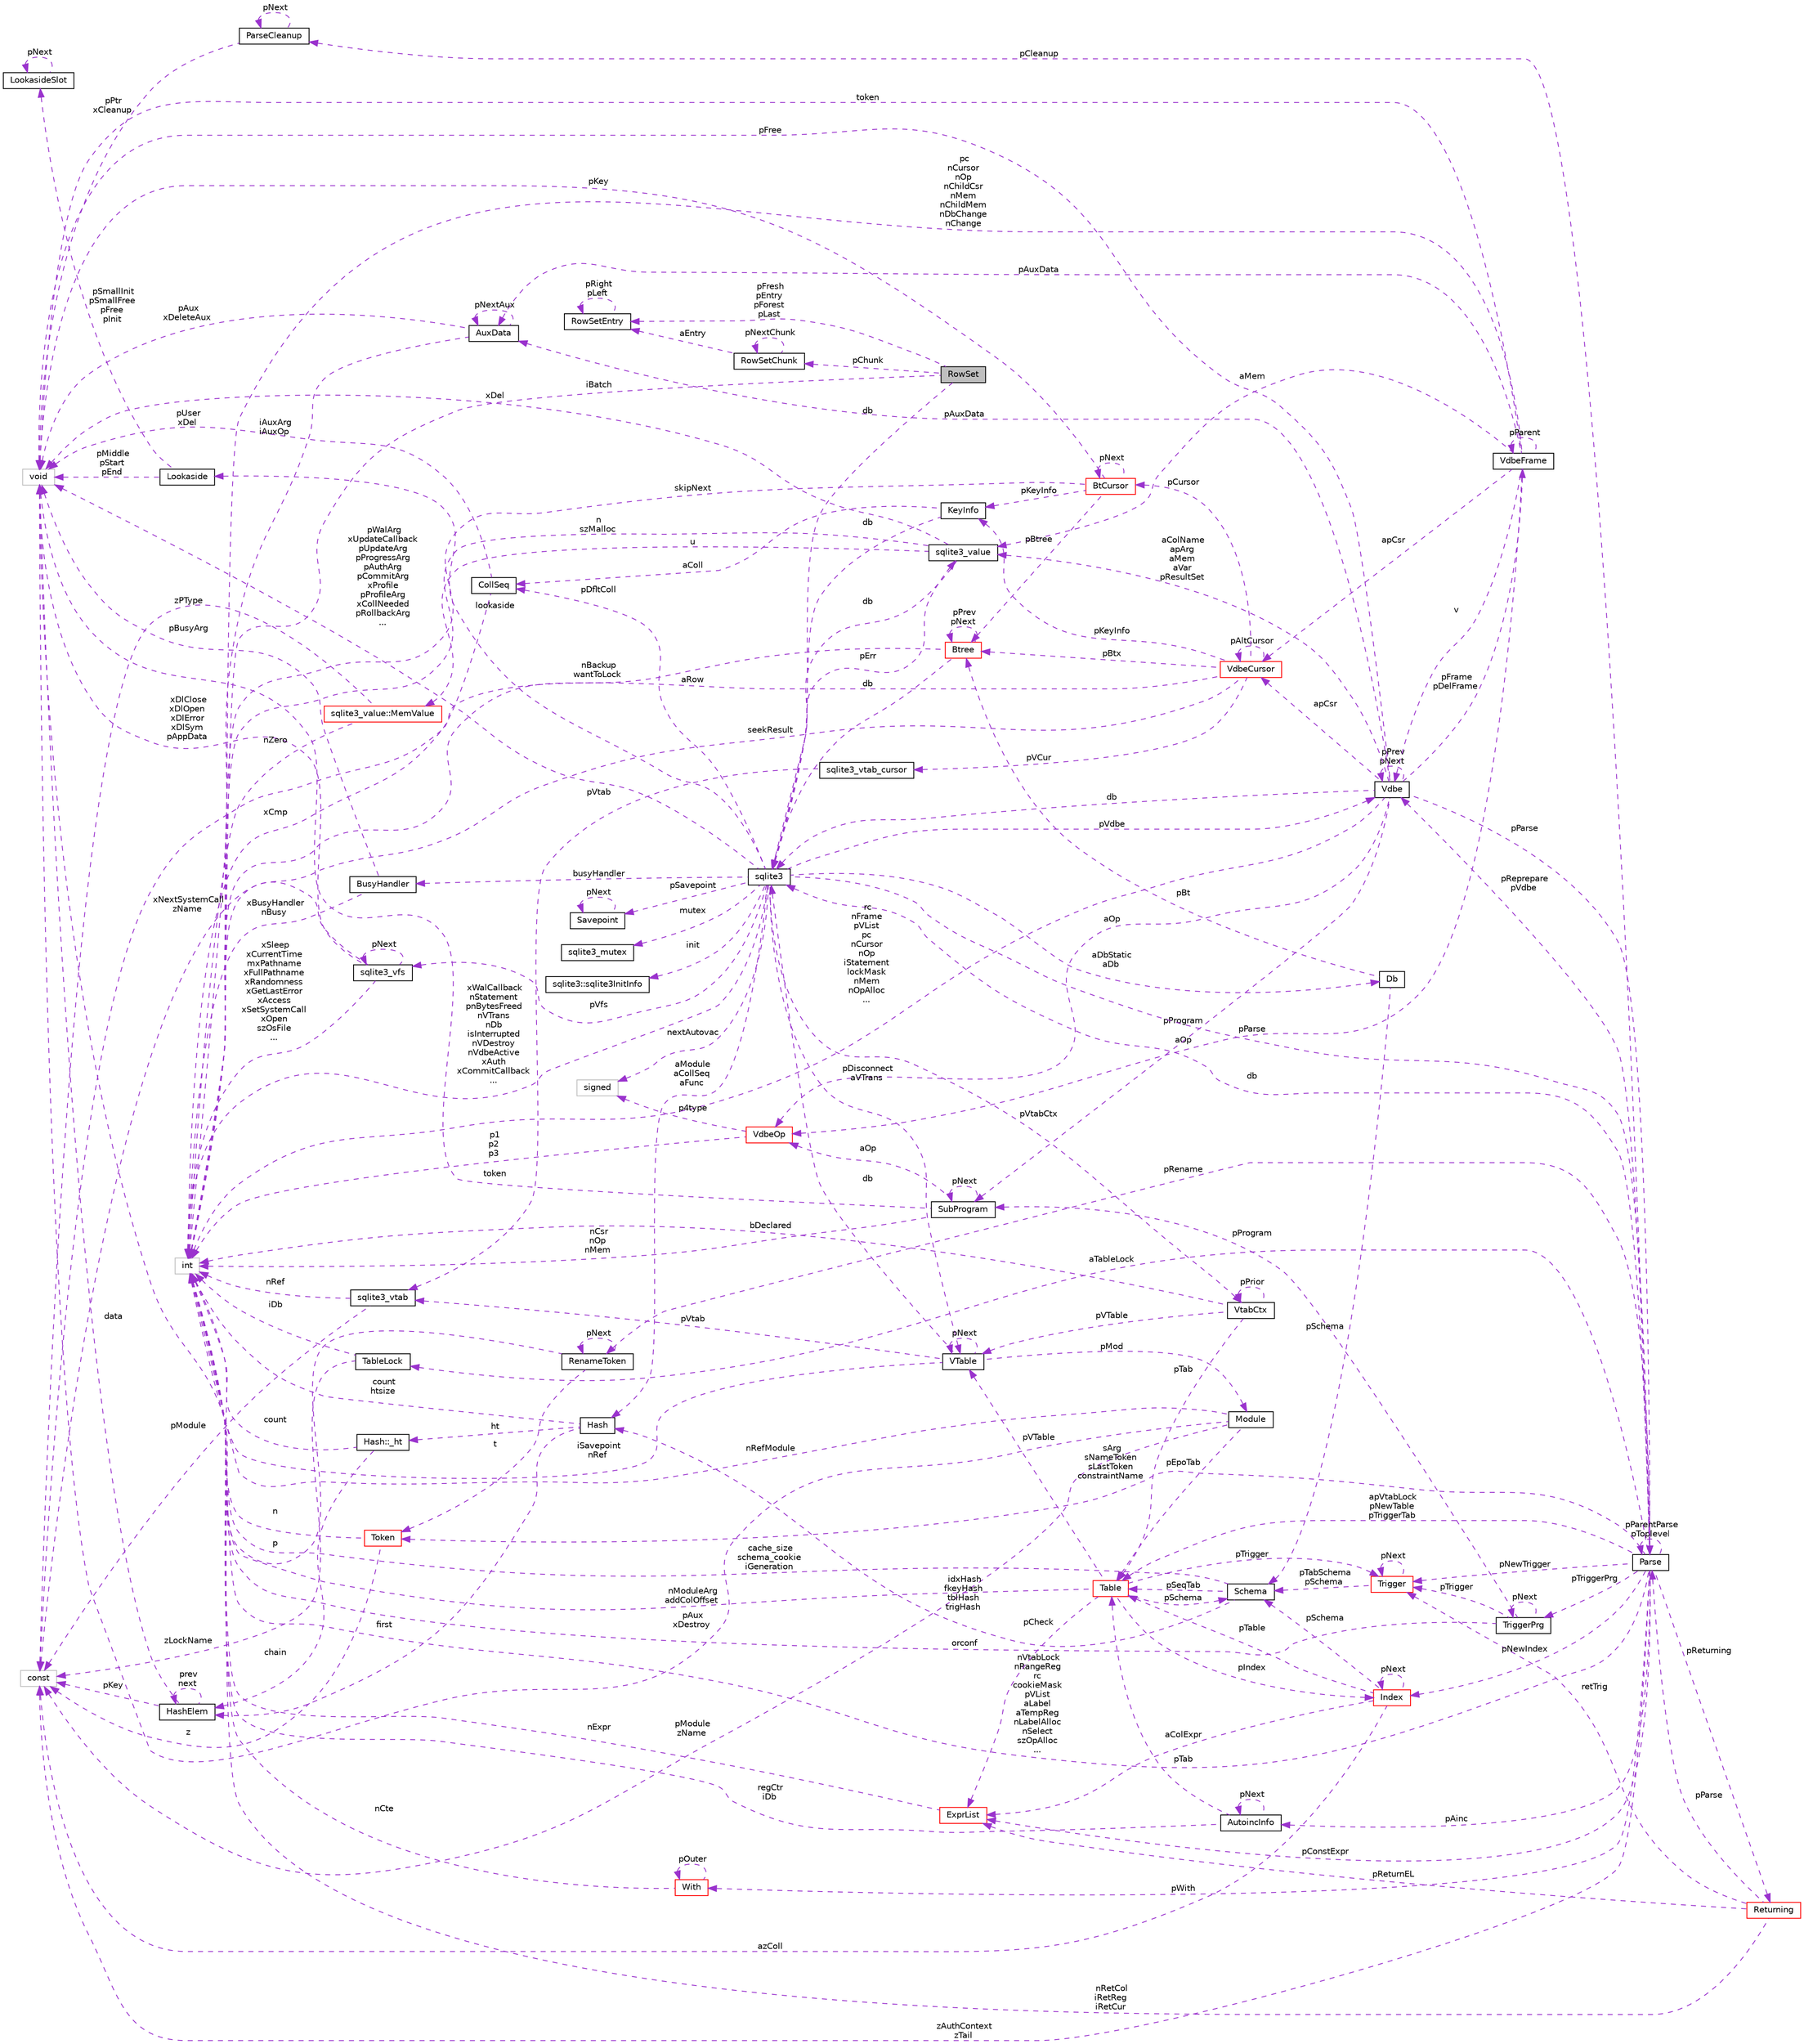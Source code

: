 digraph "RowSet"
{
 // LATEX_PDF_SIZE
  edge [fontname="Helvetica",fontsize="10",labelfontname="Helvetica",labelfontsize="10"];
  node [fontname="Helvetica",fontsize="10",shape=record];
  rankdir="LR";
  Node1 [label="RowSet",height=0.2,width=0.4,color="black", fillcolor="grey75", style="filled", fontcolor="black",tooltip=" "];
  Node2 -> Node1 [dir="back",color="darkorchid3",fontsize="10",style="dashed",label=" db" ,fontname="Helvetica"];
  Node2 [label="sqlite3",height=0.2,width=0.4,color="black", fillcolor="white", style="filled",URL="$structsqlite3.html",tooltip=" "];
  Node3 -> Node2 [dir="back",color="darkorchid3",fontsize="10",style="dashed",label=" pVdbe" ,fontname="Helvetica"];
  Node3 [label="Vdbe",height=0.2,width=0.4,color="black", fillcolor="white", style="filled",URL="$structVdbe.html",tooltip=" "];
  Node3 -> Node3 [dir="back",color="darkorchid3",fontsize="10",style="dashed",label=" pPrev\npNext" ,fontname="Helvetica"];
  Node2 -> Node3 [dir="back",color="darkorchid3",fontsize="10",style="dashed",label=" db" ,fontname="Helvetica"];
  Node4 -> Node3 [dir="back",color="darkorchid3",fontsize="10",style="dashed",label=" pFree" ,fontname="Helvetica"];
  Node4 [label="void",height=0.2,width=0.4,color="grey75", fillcolor="white", style="filled",tooltip=" "];
  Node5 -> Node3 [dir="back",color="darkorchid3",fontsize="10",style="dashed",label=" aColName\napArg\naMem\naVar\npResultSet" ,fontname="Helvetica"];
  Node5 [label="sqlite3_value",height=0.2,width=0.4,color="black", fillcolor="white", style="filled",URL="$structsqlite3__value.html",tooltip=" "];
  Node2 -> Node5 [dir="back",color="darkorchid3",fontsize="10",style="dashed",label=" db" ,fontname="Helvetica"];
  Node4 -> Node5 [dir="back",color="darkorchid3",fontsize="10",style="dashed",label=" xDel" ,fontname="Helvetica"];
  Node6 -> Node5 [dir="back",color="darkorchid3",fontsize="10",style="dashed",label=" u" ,fontname="Helvetica"];
  Node6 [label="sqlite3_value::MemValue",height=0.2,width=0.4,color="red", fillcolor="white", style="filled",URL="$unionsqlite3__value_1_1MemValue.html",tooltip=" "];
  Node7 -> Node6 [dir="back",color="darkorchid3",fontsize="10",style="dashed",label=" nZero" ,fontname="Helvetica"];
  Node7 [label="int",height=0.2,width=0.4,color="grey75", fillcolor="white", style="filled",tooltip=" "];
  Node8 -> Node6 [dir="back",color="darkorchid3",fontsize="10",style="dashed",label=" zPType" ,fontname="Helvetica"];
  Node8 [label="const",height=0.2,width=0.4,color="grey75", fillcolor="white", style="filled",tooltip=" "];
  Node7 -> Node5 [dir="back",color="darkorchid3",fontsize="10",style="dashed",label=" n\nszMalloc" ,fontname="Helvetica"];
  Node11 -> Node3 [dir="back",color="darkorchid3",fontsize="10",style="dashed",label=" pFrame\npDelFrame" ,fontname="Helvetica"];
  Node11 [label="VdbeFrame",height=0.2,width=0.4,color="black", fillcolor="white", style="filled",URL="$structVdbeFrame.html",tooltip=" "];
  Node3 -> Node11 [dir="back",color="darkorchid3",fontsize="10",style="dashed",label=" v" ,fontname="Helvetica"];
  Node4 -> Node11 [dir="back",color="darkorchid3",fontsize="10",style="dashed",label=" token" ,fontname="Helvetica"];
  Node5 -> Node11 [dir="back",color="darkorchid3",fontsize="10",style="dashed",label=" aMem" ,fontname="Helvetica"];
  Node11 -> Node11 [dir="back",color="darkorchid3",fontsize="10",style="dashed",label=" pParent" ,fontname="Helvetica"];
  Node7 -> Node11 [dir="back",color="darkorchid3",fontsize="10",style="dashed",label=" pc\nnCursor\nnOp\nnChildCsr\nnMem\nnChildMem\nnDbChange\nnChange" ,fontname="Helvetica"];
  Node12 -> Node11 [dir="back",color="darkorchid3",fontsize="10",style="dashed",label=" pAuxData" ,fontname="Helvetica"];
  Node12 [label="AuxData",height=0.2,width=0.4,color="black", fillcolor="white", style="filled",URL="$structAuxData.html",tooltip=" "];
  Node4 -> Node12 [dir="back",color="darkorchid3",fontsize="10",style="dashed",label=" pAux\nxDeleteAux" ,fontname="Helvetica"];
  Node7 -> Node12 [dir="back",color="darkorchid3",fontsize="10",style="dashed",label=" iAuxArg\niAuxOp" ,fontname="Helvetica"];
  Node12 -> Node12 [dir="back",color="darkorchid3",fontsize="10",style="dashed",label=" pNextAux" ,fontname="Helvetica"];
  Node13 -> Node11 [dir="back",color="darkorchid3",fontsize="10",style="dashed",label=" apCsr" ,fontname="Helvetica"];
  Node13 [label="VdbeCursor",height=0.2,width=0.4,color="red", fillcolor="white", style="filled",URL="$structVdbeCursor.html",tooltip=" "];
  Node14 -> Node13 [dir="back",color="darkorchid3",fontsize="10",style="dashed",label=" pCursor" ,fontname="Helvetica"];
  Node14 [label="BtCursor",height=0.2,width=0.4,color="red", fillcolor="white", style="filled",URL="$structBtCursor.html",tooltip=" "];
  Node14 -> Node14 [dir="back",color="darkorchid3",fontsize="10",style="dashed",label=" pNext" ,fontname="Helvetica"];
  Node4 -> Node14 [dir="back",color="darkorchid3",fontsize="10",style="dashed",label=" pKey" ,fontname="Helvetica"];
  Node7 -> Node14 [dir="back",color="darkorchid3",fontsize="10",style="dashed",label=" skipNext" ,fontname="Helvetica"];
  Node32 -> Node14 [dir="back",color="darkorchid3",fontsize="10",style="dashed",label=" pKeyInfo" ,fontname="Helvetica"];
  Node32 [label="KeyInfo",height=0.2,width=0.4,color="black", fillcolor="white", style="filled",URL="$structKeyInfo.html",tooltip=" "];
  Node2 -> Node32 [dir="back",color="darkorchid3",fontsize="10",style="dashed",label=" db" ,fontname="Helvetica"];
  Node33 -> Node32 [dir="back",color="darkorchid3",fontsize="10",style="dashed",label=" aColl" ,fontname="Helvetica"];
  Node33 [label="CollSeq",height=0.2,width=0.4,color="black", fillcolor="white", style="filled",URL="$structCollSeq.html",tooltip=" "];
  Node4 -> Node33 [dir="back",color="darkorchid3",fontsize="10",style="dashed",label=" pUser\nxDel" ,fontname="Helvetica"];
  Node7 -> Node33 [dir="back",color="darkorchid3",fontsize="10",style="dashed",label=" xCmp" ,fontname="Helvetica"];
  Node20 -> Node14 [dir="back",color="darkorchid3",fontsize="10",style="dashed",label=" pBtree" ,fontname="Helvetica"];
  Node20 [label="Btree",height=0.2,width=0.4,color="red", fillcolor="white", style="filled",URL="$structBtree.html",tooltip=" "];
  Node2 -> Node20 [dir="back",color="darkorchid3",fontsize="10",style="dashed",label=" db" ,fontname="Helvetica"];
  Node7 -> Node20 [dir="back",color="darkorchid3",fontsize="10",style="dashed",label=" nBackup\nwantToLock" ,fontname="Helvetica"];
  Node20 -> Node20 [dir="back",color="darkorchid3",fontsize="10",style="dashed",label=" pPrev\npNext" ,fontname="Helvetica"];
  Node7 -> Node13 [dir="back",color="darkorchid3",fontsize="10",style="dashed",label=" seekResult" ,fontname="Helvetica"];
  Node34 -> Node13 [dir="back",color="darkorchid3",fontsize="10",style="dashed",label=" pVCur" ,fontname="Helvetica"];
  Node34 [label="sqlite3_vtab_cursor",height=0.2,width=0.4,color="black", fillcolor="white", style="filled",URL="$structsqlite3__vtab__cursor.html",tooltip=" "];
  Node35 -> Node34 [dir="back",color="darkorchid3",fontsize="10",style="dashed",label=" pVtab" ,fontname="Helvetica"];
  Node35 [label="sqlite3_vtab",height=0.2,width=0.4,color="black", fillcolor="white", style="filled",URL="$structsqlite3__vtab.html",tooltip=" "];
  Node7 -> Node35 [dir="back",color="darkorchid3",fontsize="10",style="dashed",label=" nRef" ,fontname="Helvetica"];
  Node8 -> Node35 [dir="back",color="darkorchid3",fontsize="10",style="dashed",label=" pModule" ,fontname="Helvetica"];
  Node13 -> Node13 [dir="back",color="darkorchid3",fontsize="10",style="dashed",label=" pAltCursor" ,fontname="Helvetica"];
  Node32 -> Node13 [dir="back",color="darkorchid3",fontsize="10",style="dashed",label=" pKeyInfo" ,fontname="Helvetica"];
  Node20 -> Node13 [dir="back",color="darkorchid3",fontsize="10",style="dashed",label=" pBtx" ,fontname="Helvetica"];
  Node8 -> Node13 [dir="back",color="darkorchid3",fontsize="10",style="dashed",label=" aRow" ,fontname="Helvetica"];
  Node46 -> Node11 [dir="back",color="darkorchid3",fontsize="10",style="dashed",label=" aOp" ,fontname="Helvetica"];
  Node46 [label="VdbeOp",height=0.2,width=0.4,color="red", fillcolor="white", style="filled",URL="$structVdbeOp.html",tooltip=" "];
  Node7 -> Node46 [dir="back",color="darkorchid3",fontsize="10",style="dashed",label=" p1\np2\np3" ,fontname="Helvetica"];
  Node79 -> Node46 [dir="back",color="darkorchid3",fontsize="10",style="dashed",label=" p4type" ,fontname="Helvetica"];
  Node79 [label="signed",height=0.2,width=0.4,color="grey75", fillcolor="white", style="filled",tooltip=" "];
  Node7 -> Node3 [dir="back",color="darkorchid3",fontsize="10",style="dashed",label=" rc\nnFrame\npVList\npc\nnCursor\nnOp\niStatement\nlockMask\nnMem\nnOpAlloc\n..." ,fontname="Helvetica"];
  Node12 -> Node3 [dir="back",color="darkorchid3",fontsize="10",style="dashed",label=" pAuxData" ,fontname="Helvetica"];
  Node77 -> Node3 [dir="back",color="darkorchid3",fontsize="10",style="dashed",label=" pProgram" ,fontname="Helvetica"];
  Node77 [label="SubProgram",height=0.2,width=0.4,color="black", fillcolor="white", style="filled",URL="$structSubProgram.html",tooltip=" "];
  Node4 -> Node77 [dir="back",color="darkorchid3",fontsize="10",style="dashed",label=" token" ,fontname="Helvetica"];
  Node7 -> Node77 [dir="back",color="darkorchid3",fontsize="10",style="dashed",label=" nCsr\nnOp\nnMem" ,fontname="Helvetica"];
  Node77 -> Node77 [dir="back",color="darkorchid3",fontsize="10",style="dashed",label=" pNext" ,fontname="Helvetica"];
  Node46 -> Node77 [dir="back",color="darkorchid3",fontsize="10",style="dashed",label=" aOp" ,fontname="Helvetica"];
  Node13 -> Node3 [dir="back",color="darkorchid3",fontsize="10",style="dashed",label=" apCsr" ,fontname="Helvetica"];
  Node80 -> Node3 [dir="back",color="darkorchid3",fontsize="10",style="dashed",label=" pParse" ,fontname="Helvetica"];
  Node80 [label="Parse",height=0.2,width=0.4,color="black", fillcolor="white", style="filled",URL="$structParse.html",tooltip=" "];
  Node3 -> Node80 [dir="back",color="darkorchid3",fontsize="10",style="dashed",label=" pReprepare\npVdbe" ,fontname="Helvetica"];
  Node2 -> Node80 [dir="back",color="darkorchid3",fontsize="10",style="dashed",label=" db" ,fontname="Helvetica"];
  Node81 -> Node80 [dir="back",color="darkorchid3",fontsize="10",style="dashed",label=" pCleanup" ,fontname="Helvetica"];
  Node81 [label="ParseCleanup",height=0.2,width=0.4,color="black", fillcolor="white", style="filled",URL="$structParseCleanup.html",tooltip=" "];
  Node81 -> Node81 [dir="back",color="darkorchid3",fontsize="10",style="dashed",label=" pNext" ,fontname="Helvetica"];
  Node4 -> Node81 [dir="back",color="darkorchid3",fontsize="10",style="dashed",label=" pPtr\nxCleanup" ,fontname="Helvetica"];
  Node82 -> Node80 [dir="back",color="darkorchid3",fontsize="10",style="dashed",label=" aTableLock" ,fontname="Helvetica"];
  Node82 [label="TableLock",height=0.2,width=0.4,color="black", fillcolor="white", style="filled",URL="$structTableLock.html",tooltip=" "];
  Node7 -> Node82 [dir="back",color="darkorchid3",fontsize="10",style="dashed",label=" iDb" ,fontname="Helvetica"];
  Node8 -> Node82 [dir="back",color="darkorchid3",fontsize="10",style="dashed",label=" zLockName" ,fontname="Helvetica"];
  Node83 -> Node80 [dir="back",color="darkorchid3",fontsize="10",style="dashed",label=" sArg\nsNameToken\nsLastToken\nconstraintName" ,fontname="Helvetica"];
  Node83 [label="Token",height=0.2,width=0.4,color="red", fillcolor="white", style="filled",URL="$classToken.html",tooltip=" "];
  Node7 -> Node83 [dir="back",color="darkorchid3",fontsize="10",style="dashed",label=" n" ,fontname="Helvetica"];
  Node8 -> Node83 [dir="back",color="darkorchid3",fontsize="10",style="dashed",label=" z" ,fontname="Helvetica"];
  Node63 -> Node80 [dir="back",color="darkorchid3",fontsize="10",style="dashed",label=" pWith" ,fontname="Helvetica"];
  Node63 [label="With",height=0.2,width=0.4,color="red", fillcolor="white", style="filled",URL="$structWith.html",tooltip=" "];
  Node63 -> Node63 [dir="back",color="darkorchid3",fontsize="10",style="dashed",label=" pOuter" ,fontname="Helvetica"];
  Node7 -> Node63 [dir="back",color="darkorchid3",fontsize="10",style="dashed",label=" nCte" ,fontname="Helvetica"];
  Node7 -> Node80 [dir="back",color="darkorchid3",fontsize="10",style="dashed",label=" nVtabLock\nnRangeReg\nrc\ncookieMask\npVList\naLabel\naTempReg\nnLabelAlloc\nnSelect\nszOpAlloc\n..." ,fontname="Helvetica"];
  Node50 -> Node80 [dir="back",color="darkorchid3",fontsize="10",style="dashed",label=" apVtabLock\npNewTable\npTriggerTab" ,fontname="Helvetica"];
  Node50 [label="Table",height=0.2,width=0.4,color="red", fillcolor="white", style="filled",URL="$structTable.html",tooltip=" "];
  Node51 -> Node50 [dir="back",color="darkorchid3",fontsize="10",style="dashed",label=" pSchema" ,fontname="Helvetica"];
  Node51 [label="Schema",height=0.2,width=0.4,color="black", fillcolor="white", style="filled",URL="$structSchema.html",tooltip=" "];
  Node7 -> Node51 [dir="back",color="darkorchid3",fontsize="10",style="dashed",label=" cache_size\nschema_cookie\niGeneration" ,fontname="Helvetica"];
  Node50 -> Node51 [dir="back",color="darkorchid3",fontsize="10",style="dashed",label=" pSeqTab" ,fontname="Helvetica"];
  Node52 -> Node51 [dir="back",color="darkorchid3",fontsize="10",style="dashed",label=" idxHash\nfkeyHash\ntblHash\ntrigHash" ,fontname="Helvetica"];
  Node52 [label="Hash",height=0.2,width=0.4,color="black", fillcolor="white", style="filled",URL="$structHash.html",tooltip=" "];
  Node53 -> Node52 [dir="back",color="darkorchid3",fontsize="10",style="dashed",label=" ht" ,fontname="Helvetica"];
  Node53 [label="Hash::_ht",height=0.2,width=0.4,color="black", fillcolor="white", style="filled",URL="$structHash_1_1__ht.html",tooltip=" "];
  Node7 -> Node53 [dir="back",color="darkorchid3",fontsize="10",style="dashed",label=" count" ,fontname="Helvetica"];
  Node54 -> Node53 [dir="back",color="darkorchid3",fontsize="10",style="dashed",label=" chain" ,fontname="Helvetica"];
  Node54 [label="HashElem",height=0.2,width=0.4,color="black", fillcolor="white", style="filled",URL="$structHashElem.html",tooltip=" "];
  Node4 -> Node54 [dir="back",color="darkorchid3",fontsize="10",style="dashed",label=" data" ,fontname="Helvetica"];
  Node54 -> Node54 [dir="back",color="darkorchid3",fontsize="10",style="dashed",label=" prev\nnext" ,fontname="Helvetica"];
  Node8 -> Node54 [dir="back",color="darkorchid3",fontsize="10",style="dashed",label=" pKey" ,fontname="Helvetica"];
  Node7 -> Node52 [dir="back",color="darkorchid3",fontsize="10",style="dashed",label=" count\nhtsize" ,fontname="Helvetica"];
  Node54 -> Node52 [dir="back",color="darkorchid3",fontsize="10",style="dashed",label=" first" ,fontname="Helvetica"];
  Node48 -> Node50 [dir="back",color="darkorchid3",fontsize="10",style="dashed",label=" pVTable" ,fontname="Helvetica"];
  Node48 [label="VTable",height=0.2,width=0.4,color="black", fillcolor="white", style="filled",URL="$structVTable.html",tooltip=" "];
  Node2 -> Node48 [dir="back",color="darkorchid3",fontsize="10",style="dashed",label=" db" ,fontname="Helvetica"];
  Node48 -> Node48 [dir="back",color="darkorchid3",fontsize="10",style="dashed",label=" pNext" ,fontname="Helvetica"];
  Node7 -> Node48 [dir="back",color="darkorchid3",fontsize="10",style="dashed",label=" iSavepoint\nnRef" ,fontname="Helvetica"];
  Node49 -> Node48 [dir="back",color="darkorchid3",fontsize="10",style="dashed",label=" pMod" ,fontname="Helvetica"];
  Node49 [label="Module",height=0.2,width=0.4,color="black", fillcolor="white", style="filled",URL="$structModule.html",tooltip=" "];
  Node4 -> Node49 [dir="back",color="darkorchid3",fontsize="10",style="dashed",label=" pAux\nxDestroy" ,fontname="Helvetica"];
  Node7 -> Node49 [dir="back",color="darkorchid3",fontsize="10",style="dashed",label=" nRefModule" ,fontname="Helvetica"];
  Node50 -> Node49 [dir="back",color="darkorchid3",fontsize="10",style="dashed",label=" pEpoTab" ,fontname="Helvetica"];
  Node8 -> Node49 [dir="back",color="darkorchid3",fontsize="10",style="dashed",label=" pModule\nzName" ,fontname="Helvetica"];
  Node35 -> Node48 [dir="back",color="darkorchid3",fontsize="10",style="dashed",label=" pVtab" ,fontname="Helvetica"];
  Node7 -> Node50 [dir="back",color="darkorchid3",fontsize="10",style="dashed",label=" nModuleArg\naddColOffset" ,fontname="Helvetica"];
  Node74 -> Node50 [dir="back",color="darkorchid3",fontsize="10",style="dashed",label=" pTrigger" ,fontname="Helvetica"];
  Node74 [label="Trigger",height=0.2,width=0.4,color="red", fillcolor="white", style="filled",URL="$structTrigger.html",tooltip=" "];
  Node51 -> Node74 [dir="back",color="darkorchid3",fontsize="10",style="dashed",label=" pTabSchema\npSchema" ,fontname="Helvetica"];
  Node74 -> Node74 [dir="back",color="darkorchid3",fontsize="10",style="dashed",label=" pNext" ,fontname="Helvetica"];
  Node60 -> Node50 [dir="back",color="darkorchid3",fontsize="10",style="dashed",label=" pCheck" ,fontname="Helvetica"];
  Node60 [label="ExprList",height=0.2,width=0.4,color="red", fillcolor="white", style="filled",URL="$structExprList.html",tooltip=" "];
  Node7 -> Node60 [dir="back",color="darkorchid3",fontsize="10",style="dashed",label=" nExpr" ,fontname="Helvetica"];
  Node70 -> Node50 [dir="back",color="darkorchid3",fontsize="10",style="dashed",label=" pIndex" ,fontname="Helvetica"];
  Node70 [label="Index",height=0.2,width=0.4,color="red", fillcolor="white", style="filled",URL="$structIndex.html",tooltip=" "];
  Node51 -> Node70 [dir="back",color="darkorchid3",fontsize="10",style="dashed",label=" pSchema" ,fontname="Helvetica"];
  Node50 -> Node70 [dir="back",color="darkorchid3",fontsize="10",style="dashed",label=" pTable" ,fontname="Helvetica"];
  Node60 -> Node70 [dir="back",color="darkorchid3",fontsize="10",style="dashed",label=" aColExpr" ,fontname="Helvetica"];
  Node8 -> Node70 [dir="back",color="darkorchid3",fontsize="10",style="dashed",label=" azColl" ,fontname="Helvetica"];
  Node70 -> Node70 [dir="back",color="darkorchid3",fontsize="10",style="dashed",label=" pNext" ,fontname="Helvetica"];
  Node74 -> Node80 [dir="back",color="darkorchid3",fontsize="10",style="dashed",label=" pNewTrigger" ,fontname="Helvetica"];
  Node97 -> Node80 [dir="back",color="darkorchid3",fontsize="10",style="dashed",label=" pTriggerPrg" ,fontname="Helvetica"];
  Node97 [label="TriggerPrg",height=0.2,width=0.4,color="black", fillcolor="white", style="filled",URL="$structTriggerPrg.html",tooltip=" "];
  Node7 -> Node97 [dir="back",color="darkorchid3",fontsize="10",style="dashed",label=" orconf" ,fontname="Helvetica"];
  Node77 -> Node97 [dir="back",color="darkorchid3",fontsize="10",style="dashed",label=" pProgram" ,fontname="Helvetica"];
  Node74 -> Node97 [dir="back",color="darkorchid3",fontsize="10",style="dashed",label=" pTrigger" ,fontname="Helvetica"];
  Node97 -> Node97 [dir="back",color="darkorchid3",fontsize="10",style="dashed",label=" pNext" ,fontname="Helvetica"];
  Node98 -> Node80 [dir="back",color="darkorchid3",fontsize="10",style="dashed",label=" pRename" ,fontname="Helvetica"];
  Node98 [label="RenameToken",height=0.2,width=0.4,color="black", fillcolor="white", style="filled",URL="$structRenameToken.html",tooltip=" "];
  Node83 -> Node98 [dir="back",color="darkorchid3",fontsize="10",style="dashed",label=" t" ,fontname="Helvetica"];
  Node4 -> Node98 [dir="back",color="darkorchid3",fontsize="10",style="dashed",label=" p" ,fontname="Helvetica"];
  Node98 -> Node98 [dir="back",color="darkorchid3",fontsize="10",style="dashed",label=" pNext" ,fontname="Helvetica"];
  Node70 -> Node80 [dir="back",color="darkorchid3",fontsize="10",style="dashed",label=" pNewIndex" ,fontname="Helvetica"];
  Node8 -> Node80 [dir="back",color="darkorchid3",fontsize="10",style="dashed",label=" zAuthContext\nzTail" ,fontname="Helvetica"];
  Node99 -> Node80 [dir="back",color="darkorchid3",fontsize="10",style="dashed",label=" pReturning" ,fontname="Helvetica"];
  Node99 [label="Returning",height=0.2,width=0.4,color="red", fillcolor="white", style="filled",URL="$structReturning.html",tooltip=" "];
  Node7 -> Node99 [dir="back",color="darkorchid3",fontsize="10",style="dashed",label=" nRetCol\niRetReg\niRetCur" ,fontname="Helvetica"];
  Node74 -> Node99 [dir="back",color="darkorchid3",fontsize="10",style="dashed",label=" retTrig" ,fontname="Helvetica"];
  Node60 -> Node99 [dir="back",color="darkorchid3",fontsize="10",style="dashed",label=" pReturnEL" ,fontname="Helvetica"];
  Node80 -> Node99 [dir="back",color="darkorchid3",fontsize="10",style="dashed",label=" pParse" ,fontname="Helvetica"];
  Node100 -> Node80 [dir="back",color="darkorchid3",fontsize="10",style="dashed",label=" pAinc" ,fontname="Helvetica"];
  Node100 [label="AutoincInfo",height=0.2,width=0.4,color="black", fillcolor="white", style="filled",URL="$structAutoincInfo.html",tooltip=" "];
  Node7 -> Node100 [dir="back",color="darkorchid3",fontsize="10",style="dashed",label=" regCtr\niDb" ,fontname="Helvetica"];
  Node50 -> Node100 [dir="back",color="darkorchid3",fontsize="10",style="dashed",label=" pTab" ,fontname="Helvetica"];
  Node100 -> Node100 [dir="back",color="darkorchid3",fontsize="10",style="dashed",label=" pNext" ,fontname="Helvetica"];
  Node60 -> Node80 [dir="back",color="darkorchid3",fontsize="10",style="dashed",label=" pConstExpr" ,fontname="Helvetica"];
  Node80 -> Node80 [dir="back",color="darkorchid3",fontsize="10",style="dashed",label=" pParentParse\npToplevel" ,fontname="Helvetica"];
  Node46 -> Node3 [dir="back",color="darkorchid3",fontsize="10",style="dashed",label=" aOp" ,fontname="Helvetica"];
  Node101 -> Node2 [dir="back",color="darkorchid3",fontsize="10",style="dashed",label=" pSavepoint" ,fontname="Helvetica"];
  Node101 [label="Savepoint",height=0.2,width=0.4,color="black", fillcolor="white", style="filled",URL="$structSavepoint.html",tooltip=" "];
  Node101 -> Node101 [dir="back",color="darkorchid3",fontsize="10",style="dashed",label=" pNext" ,fontname="Helvetica"];
  Node4 -> Node2 [dir="back",color="darkorchid3",fontsize="10",style="dashed",label=" pWalArg\nxUpdateCallback\npUpdateArg\npProgressArg\npAuthArg\npCommitArg\nxProfile\npProfileArg\nxCollNeeded\npRollbackArg\n..." ,fontname="Helvetica"];
  Node102 -> Node2 [dir="back",color="darkorchid3",fontsize="10",style="dashed",label=" lookaside" ,fontname="Helvetica"];
  Node102 [label="Lookaside",height=0.2,width=0.4,color="black", fillcolor="white", style="filled",URL="$structLookaside.html",tooltip=" "];
  Node4 -> Node102 [dir="back",color="darkorchid3",fontsize="10",style="dashed",label=" pMiddle\npStart\npEnd" ,fontname="Helvetica"];
  Node103 -> Node102 [dir="back",color="darkorchid3",fontsize="10",style="dashed",label=" pSmallInit\npSmallFree\npFree\npInit" ,fontname="Helvetica"];
  Node103 [label="LookasideSlot",height=0.2,width=0.4,color="black", fillcolor="white", style="filled",URL="$structLookasideSlot.html",tooltip=" "];
  Node103 -> Node103 [dir="back",color="darkorchid3",fontsize="10",style="dashed",label=" pNext" ,fontname="Helvetica"];
  Node5 -> Node2 [dir="back",color="darkorchid3",fontsize="10",style="dashed",label=" pErr" ,fontname="Helvetica"];
  Node18 -> Node2 [dir="back",color="darkorchid3",fontsize="10",style="dashed",label=" mutex" ,fontname="Helvetica"];
  Node18 [label="sqlite3_mutex",height=0.2,width=0.4,color="black", fillcolor="white", style="filled",URL="$structsqlite3__mutex.html",tooltip=" "];
  Node28 -> Node2 [dir="back",color="darkorchid3",fontsize="10",style="dashed",label=" pVfs" ,fontname="Helvetica"];
  Node28 [label="sqlite3_vfs",height=0.2,width=0.4,color="black", fillcolor="white", style="filled",URL="$structsqlite3__vfs.html",tooltip=" "];
  Node4 -> Node28 [dir="back",color="darkorchid3",fontsize="10",style="dashed",label=" xDlClose\nxDlOpen\nxDlError\nxDlSym\npAppData" ,fontname="Helvetica"];
  Node28 -> Node28 [dir="back",color="darkorchid3",fontsize="10",style="dashed",label=" pNext" ,fontname="Helvetica"];
  Node7 -> Node28 [dir="back",color="darkorchid3",fontsize="10",style="dashed",label=" xSleep\nxCurrentTime\nmxPathname\nxFullPathname\nxRandomness\nxGetLastError\nxAccess\nxSetSystemCall\nxOpen\nszOsFile\n..." ,fontname="Helvetica"];
  Node8 -> Node28 [dir="back",color="darkorchid3",fontsize="10",style="dashed",label=" xNextSystemCall\nzName" ,fontname="Helvetica"];
  Node104 -> Node2 [dir="back",color="darkorchid3",fontsize="10",style="dashed",label=" init" ,fontname="Helvetica"];
  Node104 [label="sqlite3::sqlite3InitInfo",height=0.2,width=0.4,color="black", fillcolor="white", style="filled",URL="$structsqlite3_1_1sqlite3InitInfo.html",tooltip=" "];
  Node105 -> Node2 [dir="back",color="darkorchid3",fontsize="10",style="dashed",label=" busyHandler" ,fontname="Helvetica"];
  Node105 [label="BusyHandler",height=0.2,width=0.4,color="black", fillcolor="white", style="filled",URL="$structBusyHandler.html",tooltip=" "];
  Node4 -> Node105 [dir="back",color="darkorchid3",fontsize="10",style="dashed",label=" pBusyArg" ,fontname="Helvetica"];
  Node7 -> Node105 [dir="back",color="darkorchid3",fontsize="10",style="dashed",label=" xBusyHandler\nnBusy" ,fontname="Helvetica"];
  Node106 -> Node2 [dir="back",color="darkorchid3",fontsize="10",style="dashed",label=" pVtabCtx" ,fontname="Helvetica"];
  Node106 [label="VtabCtx",height=0.2,width=0.4,color="black", fillcolor="white", style="filled",URL="$structVtabCtx.html",tooltip=" "];
  Node106 -> Node106 [dir="back",color="darkorchid3",fontsize="10",style="dashed",label=" pPrior" ,fontname="Helvetica"];
  Node7 -> Node106 [dir="back",color="darkorchid3",fontsize="10",style="dashed",label=" bDeclared" ,fontname="Helvetica"];
  Node48 -> Node106 [dir="back",color="darkorchid3",fontsize="10",style="dashed",label=" pVTable" ,fontname="Helvetica"];
  Node50 -> Node106 [dir="back",color="darkorchid3",fontsize="10",style="dashed",label=" pTab" ,fontname="Helvetica"];
  Node33 -> Node2 [dir="back",color="darkorchid3",fontsize="10",style="dashed",label=" pDfltColl" ,fontname="Helvetica"];
  Node48 -> Node2 [dir="back",color="darkorchid3",fontsize="10",style="dashed",label=" pDisconnect\naVTrans" ,fontname="Helvetica"];
  Node7 -> Node2 [dir="back",color="darkorchid3",fontsize="10",style="dashed",label=" xWalCallback\nnStatement\npnBytesFreed\nnVTrans\nnDb\nisInterrupted\nnVDestroy\nnVdbeActive\nxAuth\nxCommitCallback\n..." ,fontname="Helvetica"];
  Node79 -> Node2 [dir="back",color="darkorchid3",fontsize="10",style="dashed",label=" nextAutovac" ,fontname="Helvetica"];
  Node107 -> Node2 [dir="back",color="darkorchid3",fontsize="10",style="dashed",label=" aDbStatic\naDb" ,fontname="Helvetica"];
  Node107 [label="Db",height=0.2,width=0.4,color="black", fillcolor="white", style="filled",URL="$structDb.html",tooltip=" "];
  Node51 -> Node107 [dir="back",color="darkorchid3",fontsize="10",style="dashed",label=" pSchema" ,fontname="Helvetica"];
  Node20 -> Node107 [dir="back",color="darkorchid3",fontsize="10",style="dashed",label=" pBt" ,fontname="Helvetica"];
  Node52 -> Node2 [dir="back",color="darkorchid3",fontsize="10",style="dashed",label=" aModule\naCollSeq\naFunc" ,fontname="Helvetica"];
  Node80 -> Node2 [dir="back",color="darkorchid3",fontsize="10",style="dashed",label=" pParse" ,fontname="Helvetica"];
  Node7 -> Node1 [dir="back",color="darkorchid3",fontsize="10",style="dashed",label=" iBatch" ,fontname="Helvetica"];
  Node108 -> Node1 [dir="back",color="darkorchid3",fontsize="10",style="dashed",label=" pChunk" ,fontname="Helvetica"];
  Node108 [label="RowSetChunk",height=0.2,width=0.4,color="black", fillcolor="white", style="filled",URL="$structRowSetChunk.html",tooltip=" "];
  Node108 -> Node108 [dir="back",color="darkorchid3",fontsize="10",style="dashed",label=" pNextChunk" ,fontname="Helvetica"];
  Node109 -> Node108 [dir="back",color="darkorchid3",fontsize="10",style="dashed",label=" aEntry" ,fontname="Helvetica"];
  Node109 [label="RowSetEntry",height=0.2,width=0.4,color="black", fillcolor="white", style="filled",URL="$structRowSetEntry.html",tooltip=" "];
  Node109 -> Node109 [dir="back",color="darkorchid3",fontsize="10",style="dashed",label=" pRight\npLeft" ,fontname="Helvetica"];
  Node109 -> Node1 [dir="back",color="darkorchid3",fontsize="10",style="dashed",label=" pFresh\npEntry\npForest\npLast" ,fontname="Helvetica"];
}
